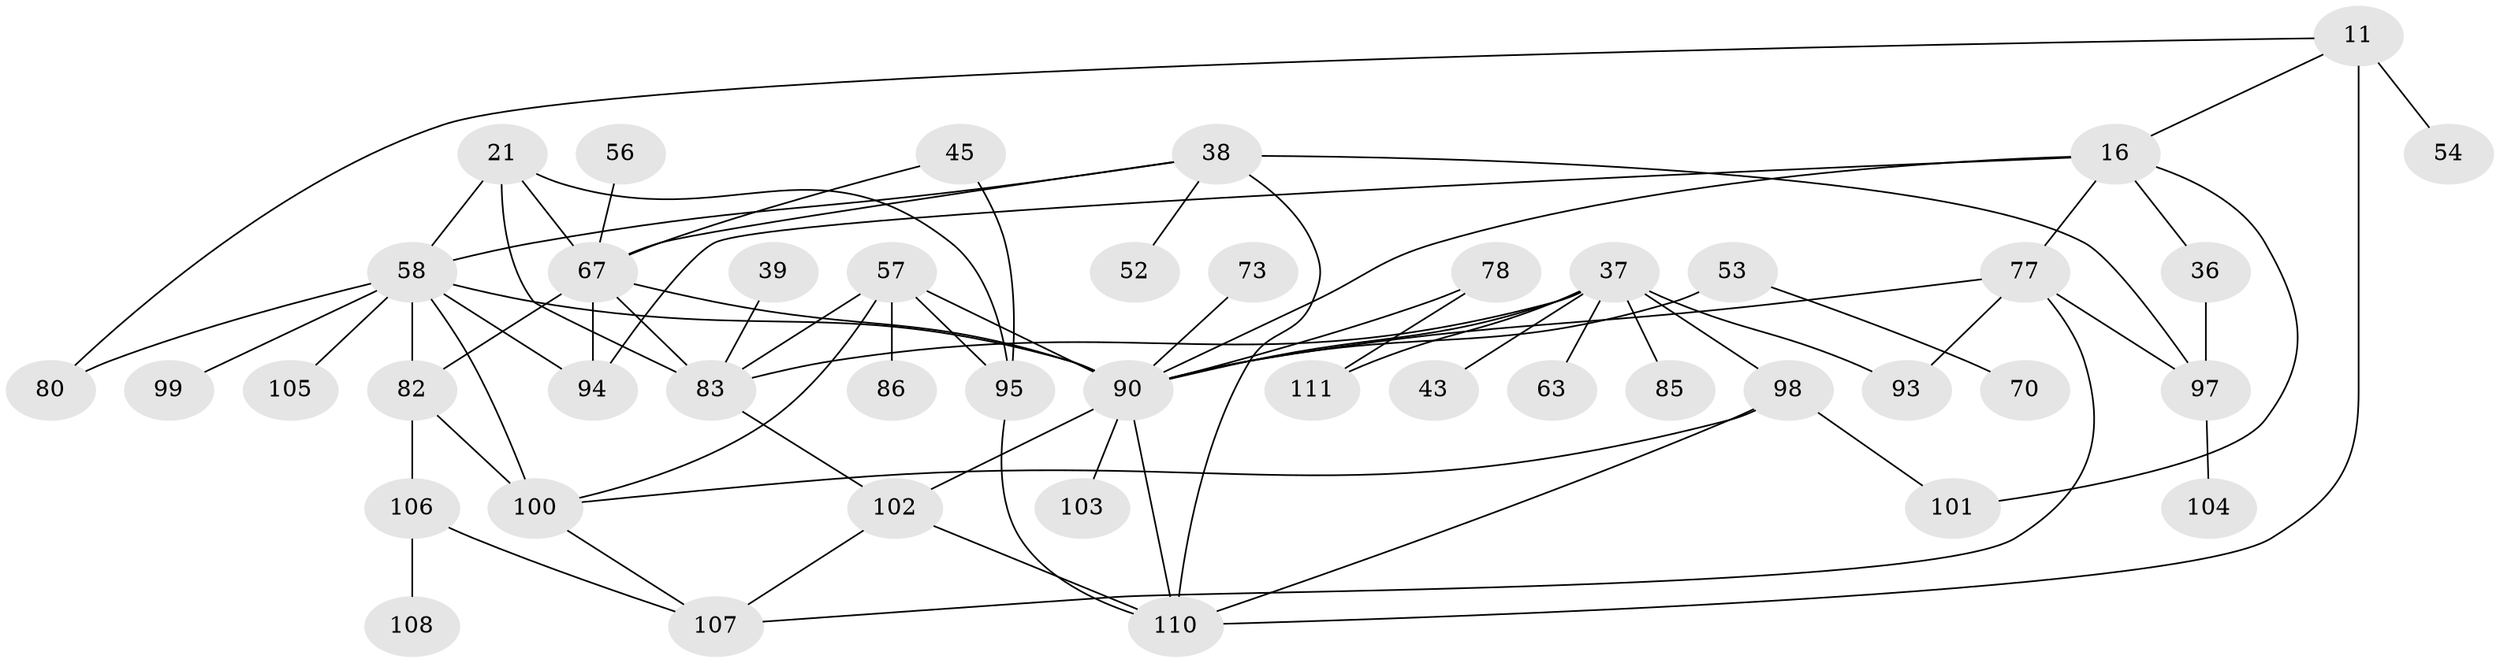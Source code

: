 // original degree distribution, {6: 0.05405405405405406, 5: 0.018018018018018018, 7: 0.04504504504504504, 3: 0.2702702702702703, 4: 0.14414414414414414, 2: 0.25225225225225223, 1: 0.1981981981981982, 8: 0.009009009009009009, 9: 0.009009009009009009}
// Generated by graph-tools (version 1.1) at 2025/44/03/04/25 21:44:38]
// undirected, 44 vertices, 72 edges
graph export_dot {
graph [start="1"]
  node [color=gray90,style=filled];
  11;
  16 [super="+9"];
  21;
  36;
  37 [super="+28"];
  38;
  39;
  43;
  45;
  52;
  53;
  54;
  56;
  57 [super="+50"];
  58 [super="+23"];
  63;
  67 [super="+46+41"];
  70;
  73;
  77 [super="+24+42"];
  78 [super="+35"];
  80 [super="+33"];
  82 [super="+60+81"];
  83 [super="+31+69"];
  85;
  86;
  90 [super="+76+7+5+84"];
  93 [super="+87"];
  94 [super="+89"];
  95 [super="+55+30"];
  97 [super="+96"];
  98 [super="+71"];
  99;
  100 [super="+26+13"];
  101 [super="+72"];
  102 [super="+51"];
  103;
  104;
  105 [super="+68"];
  106 [super="+59"];
  107 [super="+74+79"];
  108;
  110 [super="+91+109+88"];
  111;
  11 -- 54;
  11 -- 16 [weight=2];
  11 -- 80;
  11 -- 110 [weight=3];
  16 -- 94;
  16 -- 36;
  16 -- 90 [weight=2];
  16 -- 77;
  16 -- 101;
  21 -- 95;
  21 -- 83 [weight=2];
  21 -- 58 [weight=2];
  21 -- 67;
  36 -- 97;
  37 -- 43;
  37 -- 90 [weight=2];
  37 -- 111;
  37 -- 85;
  37 -- 63;
  37 -- 83;
  37 -- 98;
  37 -- 93;
  38 -- 52;
  38 -- 110;
  38 -- 97 [weight=2];
  38 -- 58;
  38 -- 67;
  39 -- 83;
  45 -- 67;
  45 -- 95;
  53 -- 70;
  53 -- 90 [weight=2];
  56 -- 67;
  57 -- 83;
  57 -- 90 [weight=2];
  57 -- 86;
  57 -- 100;
  57 -- 95;
  58 -- 99;
  58 -- 90 [weight=4];
  58 -- 100 [weight=3];
  58 -- 80;
  58 -- 82;
  58 -- 105;
  58 -- 94;
  67 -- 90 [weight=3];
  67 -- 83 [weight=2];
  67 -- 82 [weight=2];
  67 -- 94;
  73 -- 90;
  77 -- 97 [weight=2];
  77 -- 90;
  77 -- 107;
  77 -- 93;
  78 -- 111;
  78 -- 90 [weight=2];
  82 -- 100;
  82 -- 106 [weight=2];
  83 -- 102;
  90 -- 103;
  90 -- 102 [weight=2];
  90 -- 110 [weight=3];
  95 -- 110 [weight=2];
  97 -- 104;
  98 -- 101;
  98 -- 100;
  98 -- 110;
  100 -- 107;
  102 -- 110;
  102 -- 107;
  106 -- 108;
  106 -- 107;
}

